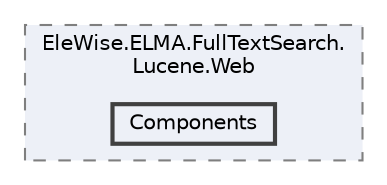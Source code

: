 digraph "Web/Modules/EleWise.ELMA.FullTextSearch.Lucene.Web/Components"
{
 // LATEX_PDF_SIZE
  bgcolor="transparent";
  edge [fontname=Helvetica,fontsize=10,labelfontname=Helvetica,labelfontsize=10];
  node [fontname=Helvetica,fontsize=10,shape=box,height=0.2,width=0.4];
  compound=true
  subgraph clusterdir_f98a0debc5aca9811e2928ca40b55f27 {
    graph [ bgcolor="#edf0f7", pencolor="grey50", label="EleWise.ELMA.FullTextSearch.\lLucene.Web", fontname=Helvetica,fontsize=10 style="filled,dashed", URL="dir_f98a0debc5aca9811e2928ca40b55f27.html",tooltip=""]
  dir_3131af37d1d0dacc23beed0d757511e6 [label="Components", fillcolor="#edf0f7", color="grey25", style="filled,bold", URL="dir_3131af37d1d0dacc23beed0d757511e6.html",tooltip=""];
  }
}
